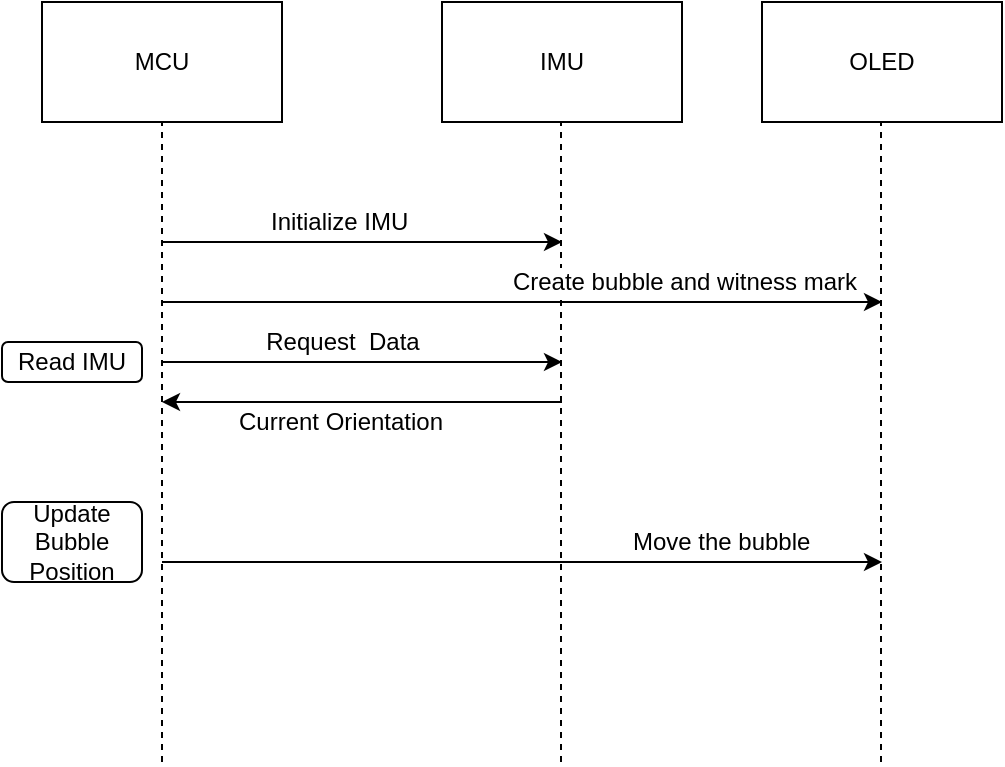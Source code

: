 <mxfile version="12.6.5" type="device"><diagram id="iIXts5WJq52cS8HQlD9b" name="Page-1"><mxGraphModel dx="1088" dy="734" grid="1" gridSize="10" guides="1" tooltips="1" connect="1" arrows="1" fold="1" page="1" pageScale="1" pageWidth="850" pageHeight="1100" math="0" shadow="0"><root><mxCell id="0"/><mxCell id="1" parent="0"/><mxCell id="cPo72e8YJWxvEznPBso_-1" value="MCU" style="rounded=0;whiteSpace=wrap;html=1;" parent="1" vertex="1"><mxGeometry x="40" y="40" width="120" height="60" as="geometry"/></mxCell><mxCell id="cPo72e8YJWxvEznPBso_-2" value="IMU" style="rounded=0;whiteSpace=wrap;html=1;" parent="1" vertex="1"><mxGeometry x="240" y="40" width="120" height="60" as="geometry"/></mxCell><mxCell id="cPo72e8YJWxvEznPBso_-3" value="OLED" style="rounded=0;whiteSpace=wrap;html=1;" parent="1" vertex="1"><mxGeometry x="400" y="40" width="120" height="60" as="geometry"/></mxCell><mxCell id="cPo72e8YJWxvEznPBso_-4" value="" style="endArrow=none;dashed=1;html=1;entryX=0.5;entryY=1;entryDx=0;entryDy=0;" parent="1" target="cPo72e8YJWxvEznPBso_-1" edge="1"><mxGeometry width="50" height="50" relative="1" as="geometry"><mxPoint x="100" y="420" as="sourcePoint"/><mxPoint x="90" y="120" as="targetPoint"/></mxGeometry></mxCell><mxCell id="cPo72e8YJWxvEznPBso_-5" value="" style="endArrow=none;dashed=1;html=1;entryX=0.5;entryY=1;entryDx=0;entryDy=0;" parent="1" edge="1"><mxGeometry width="50" height="50" relative="1" as="geometry"><mxPoint x="299.5" y="420" as="sourcePoint"/><mxPoint x="299.5" y="100" as="targetPoint"/></mxGeometry></mxCell><mxCell id="cPo72e8YJWxvEznPBso_-6" value="" style="endArrow=none;dashed=1;html=1;entryX=0.5;entryY=1;entryDx=0;entryDy=0;" parent="1" edge="1"><mxGeometry width="50" height="50" relative="1" as="geometry"><mxPoint x="459.5" y="420" as="sourcePoint"/><mxPoint x="459.5" y="100" as="targetPoint"/></mxGeometry></mxCell><mxCell id="cPo72e8YJWxvEznPBso_-7" value="" style="endArrow=classic;html=1;" parent="1" edge="1"><mxGeometry width="50" height="50" relative="1" as="geometry"><mxPoint x="100" y="160" as="sourcePoint"/><mxPoint x="300" y="160" as="targetPoint"/></mxGeometry></mxCell><mxCell id="cPo72e8YJWxvEznPBso_-8" value="Initialize IMU&amp;nbsp;" style="text;html=1;align=center;verticalAlign=middle;resizable=0;points=[];labelBackgroundColor=#ffffff;" parent="cPo72e8YJWxvEznPBso_-7" vertex="1" connectable="0"><mxGeometry x="-0.22" y="-5" relative="1" as="geometry"><mxPoint x="12" y="-15" as="offset"/></mxGeometry></mxCell><mxCell id="cPo72e8YJWxvEznPBso_-9" value="" style="endArrow=classic;html=1;" parent="1" edge="1"><mxGeometry width="50" height="50" relative="1" as="geometry"><mxPoint x="100" y="220" as="sourcePoint"/><mxPoint x="300" y="220" as="targetPoint"/></mxGeometry></mxCell><mxCell id="cPo72e8YJWxvEznPBso_-10" value="Request&amp;nbsp; Data" style="text;html=1;align=center;verticalAlign=middle;resizable=0;points=[];labelBackgroundColor=#ffffff;" parent="cPo72e8YJWxvEznPBso_-9" vertex="1" connectable="0"><mxGeometry x="-0.22" y="-5" relative="1" as="geometry"><mxPoint x="12" y="-15" as="offset"/></mxGeometry></mxCell><mxCell id="cPo72e8YJWxvEznPBso_-11" value="" style="endArrow=classic;html=1;" parent="1" edge="1"><mxGeometry width="50" height="50" relative="1" as="geometry"><mxPoint x="300" y="240" as="sourcePoint"/><mxPoint x="100" y="240" as="targetPoint"/></mxGeometry></mxCell><mxCell id="cPo72e8YJWxvEznPBso_-12" value="Current Orientation" style="text;html=1;align=center;verticalAlign=middle;resizable=0;points=[];labelBackgroundColor=#ffffff;" parent="cPo72e8YJWxvEznPBso_-11" vertex="1" connectable="0"><mxGeometry x="0.11" y="1" relative="1" as="geometry"><mxPoint y="9" as="offset"/></mxGeometry></mxCell><mxCell id="cPo72e8YJWxvEznPBso_-13" value="Read IMU" style="rounded=1;whiteSpace=wrap;html=1;" parent="1" vertex="1"><mxGeometry x="20" y="210" width="70" height="20" as="geometry"/></mxCell><mxCell id="cPo72e8YJWxvEznPBso_-14" value="Update Bubble Position" style="rounded=1;whiteSpace=wrap;html=1;" parent="1" vertex="1"><mxGeometry x="20" y="290" width="70" height="40" as="geometry"/></mxCell><mxCell id="cPo72e8YJWxvEznPBso_-17" value="" style="endArrow=classic;html=1;" parent="1" edge="1"><mxGeometry width="50" height="50" relative="1" as="geometry"><mxPoint x="100" y="320" as="sourcePoint"/><mxPoint x="460" y="320" as="targetPoint"/></mxGeometry></mxCell><mxCell id="cPo72e8YJWxvEznPBso_-18" value="Move the bubble&amp;nbsp;" style="text;html=1;align=center;verticalAlign=middle;resizable=0;points=[];labelBackgroundColor=#ffffff;" parent="cPo72e8YJWxvEznPBso_-17" vertex="1" connectable="0"><mxGeometry x="-0.22" y="-5" relative="1" as="geometry"><mxPoint x="140" y="-15" as="offset"/></mxGeometry></mxCell><mxCell id="uzuSxCYZcMOg6QamjRr0-1" value="" style="endArrow=classic;html=1;" edge="1" parent="1"><mxGeometry width="50" height="50" relative="1" as="geometry"><mxPoint x="100" y="190" as="sourcePoint"/><mxPoint x="460" y="190" as="targetPoint"/></mxGeometry></mxCell><mxCell id="uzuSxCYZcMOg6QamjRr0-2" value="Create bubble and witness mark" style="text;html=1;align=center;verticalAlign=middle;resizable=0;points=[];labelBackgroundColor=#ffffff;" vertex="1" connectable="0" parent="uzuSxCYZcMOg6QamjRr0-1"><mxGeometry x="-0.22" y="-5" relative="1" as="geometry"><mxPoint x="120" y="-15" as="offset"/></mxGeometry></mxCell></root></mxGraphModel></diagram></mxfile>